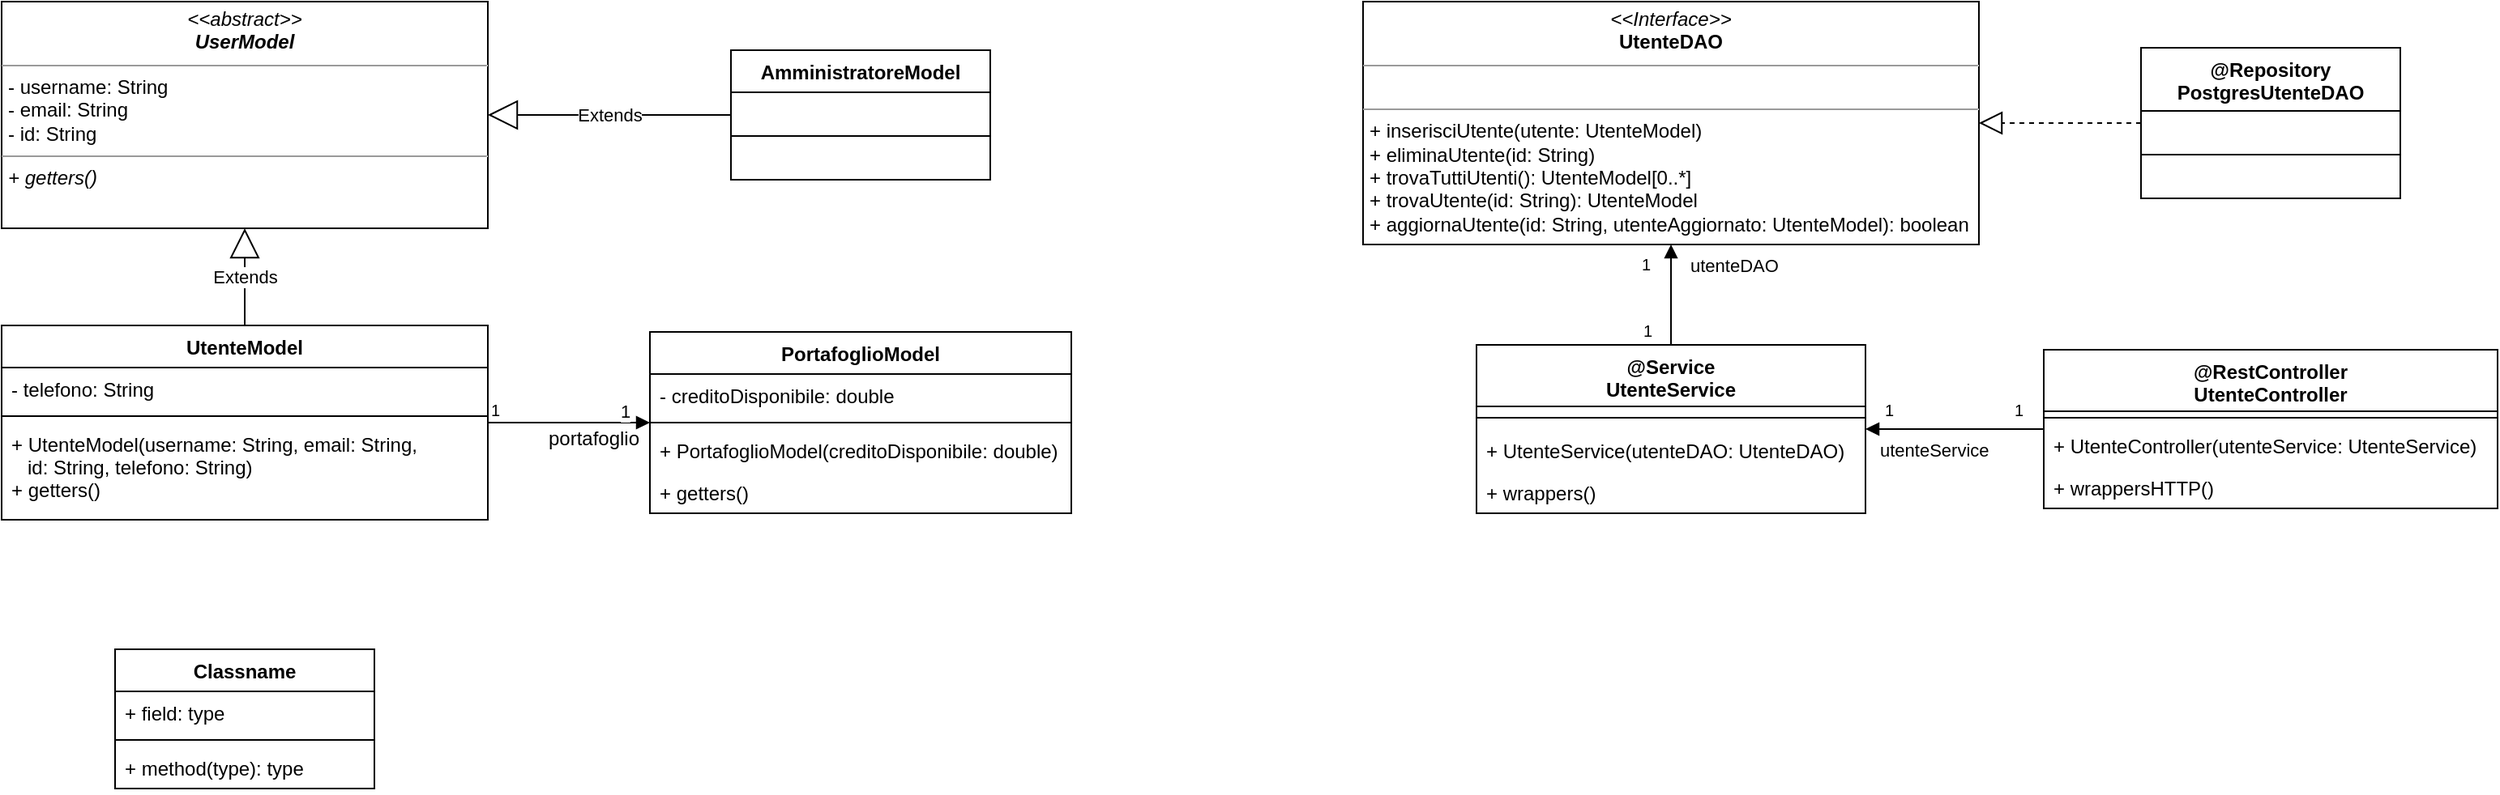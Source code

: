 <mxfile version="12.7.1" type="device"><diagram id="C5RBs43oDa-KdzZeNtuy" name="Page-1"><mxGraphModel dx="868" dy="457" grid="1" gridSize="10" guides="1" tooltips="1" connect="1" arrows="1" fold="1" page="1" pageScale="1" pageWidth="827" pageHeight="1169" math="0" shadow="0"><root><mxCell id="WIyWlLk6GJQsqaUBKTNV-0"/><mxCell id="WIyWlLk6GJQsqaUBKTNV-1" parent="WIyWlLk6GJQsqaUBKTNV-0"/><mxCell id="l21wUny0GsQWJFkxxes--2" value="&lt;p style=&quot;margin: 0px ; margin-top: 4px ; text-align: center&quot;&gt;&lt;i&gt;&amp;lt;&amp;lt;abstract&amp;gt;&amp;gt;&lt;/i&gt;&lt;br&gt;&lt;b&gt;&lt;i&gt;UserModel&lt;/i&gt;&lt;/b&gt;&lt;/p&gt;&lt;hr size=&quot;1&quot;&gt;&lt;p style=&quot;margin: 0px ; margin-left: 4px&quot;&gt;- username: String&lt;br&gt;- email: String&lt;/p&gt;&lt;p style=&quot;margin: 0px ; margin-left: 4px&quot;&gt;- id: String&lt;/p&gt;&lt;hr size=&quot;1&quot;&gt;&lt;p style=&quot;margin: 0px ; margin-left: 4px&quot;&gt;&lt;span&gt;&lt;i&gt;+ getters()&lt;/i&gt;&lt;/span&gt;&lt;br&gt;&lt;/p&gt;" style="verticalAlign=top;align=left;overflow=fill;fontSize=12;fontFamily=Helvetica;html=1;" vertex="1" parent="WIyWlLk6GJQsqaUBKTNV-1"><mxGeometry x="40" y="40" width="300" height="140" as="geometry"/></mxCell><mxCell id="l21wUny0GsQWJFkxxes--8" value="UtenteModel" style="swimlane;fontStyle=1;align=center;verticalAlign=top;childLayout=stackLayout;horizontal=1;startSize=26;horizontalStack=0;resizeParent=1;resizeParentMax=0;resizeLast=0;collapsible=1;marginBottom=0;" vertex="1" parent="WIyWlLk6GJQsqaUBKTNV-1"><mxGeometry x="40" y="240" width="300" height="120" as="geometry"/></mxCell><mxCell id="l21wUny0GsQWJFkxxes--9" value="- telefono: String" style="text;strokeColor=none;fillColor=none;align=left;verticalAlign=top;spacingLeft=4;spacingRight=4;overflow=hidden;rotatable=0;points=[[0,0.5],[1,0.5]];portConstraint=eastwest;" vertex="1" parent="l21wUny0GsQWJFkxxes--8"><mxGeometry y="26" width="300" height="26" as="geometry"/></mxCell><mxCell id="l21wUny0GsQWJFkxxes--10" value="" style="line;strokeWidth=1;fillColor=none;align=left;verticalAlign=middle;spacingTop=-1;spacingLeft=3;spacingRight=3;rotatable=0;labelPosition=right;points=[];portConstraint=eastwest;" vertex="1" parent="l21wUny0GsQWJFkxxes--8"><mxGeometry y="52" width="300" height="8" as="geometry"/></mxCell><mxCell id="l21wUny0GsQWJFkxxes--11" value="+ UtenteModel(username: String, email: String,&#10;   id: String, telefono: String)&#10;+ getters()" style="text;strokeColor=none;fillColor=none;align=left;verticalAlign=top;spacingLeft=4;spacingRight=4;overflow=hidden;rotatable=0;points=[[0,0.5],[1,0.5]];portConstraint=eastwest;" vertex="1" parent="l21wUny0GsQWJFkxxes--8"><mxGeometry y="60" width="300" height="60" as="geometry"/></mxCell><mxCell id="l21wUny0GsQWJFkxxes--19" value="PortafoglioModel" style="swimlane;fontStyle=1;align=center;verticalAlign=top;childLayout=stackLayout;horizontal=1;startSize=26;horizontalStack=0;resizeParent=1;resizeParentMax=0;resizeLast=0;collapsible=1;marginBottom=0;" vertex="1" parent="WIyWlLk6GJQsqaUBKTNV-1"><mxGeometry x="440" y="244" width="260" height="112" as="geometry"/></mxCell><mxCell id="l21wUny0GsQWJFkxxes--20" value="- creditoDisponibile: double" style="text;strokeColor=none;fillColor=none;align=left;verticalAlign=top;spacingLeft=4;spacingRight=4;overflow=hidden;rotatable=0;points=[[0,0.5],[1,0.5]];portConstraint=eastwest;" vertex="1" parent="l21wUny0GsQWJFkxxes--19"><mxGeometry y="26" width="260" height="26" as="geometry"/></mxCell><mxCell id="l21wUny0GsQWJFkxxes--21" value="" style="line;strokeWidth=1;fillColor=none;align=left;verticalAlign=middle;spacingTop=-1;spacingLeft=3;spacingRight=3;rotatable=0;labelPosition=right;points=[];portConstraint=eastwest;" vertex="1" parent="l21wUny0GsQWJFkxxes--19"><mxGeometry y="52" width="260" height="8" as="geometry"/></mxCell><mxCell id="l21wUny0GsQWJFkxxes--22" value="+ PortafoglioModel(creditoDisponibile: double)" style="text;strokeColor=none;fillColor=none;align=left;verticalAlign=top;spacingLeft=4;spacingRight=4;overflow=hidden;rotatable=0;points=[[0,0.5],[1,0.5]];portConstraint=eastwest;" vertex="1" parent="l21wUny0GsQWJFkxxes--19"><mxGeometry y="60" width="260" height="26" as="geometry"/></mxCell><mxCell id="l21wUny0GsQWJFkxxes--26" value="+ getters()" style="text;strokeColor=none;fillColor=none;align=left;verticalAlign=top;spacingLeft=4;spacingRight=4;overflow=hidden;rotatable=0;points=[[0,0.5],[1,0.5]];portConstraint=eastwest;" vertex="1" parent="l21wUny0GsQWJFkxxes--19"><mxGeometry y="86" width="260" height="26" as="geometry"/></mxCell><mxCell id="l21wUny0GsQWJFkxxes--25" value="Extends" style="endArrow=block;endSize=16;endFill=0;html=1;exitX=0.5;exitY=0;exitDx=0;exitDy=0;entryX=0.5;entryY=1;entryDx=0;entryDy=0;" edge="1" parent="WIyWlLk6GJQsqaUBKTNV-1" source="l21wUny0GsQWJFkxxes--8" target="l21wUny0GsQWJFkxxes--2"><mxGeometry width="160" relative="1" as="geometry"><mxPoint x="40" y="380" as="sourcePoint"/><mxPoint x="200" y="380" as="targetPoint"/></mxGeometry></mxCell><mxCell id="l21wUny0GsQWJFkxxes--31" value="1" style="endArrow=block;endFill=1;html=1;edgeStyle=orthogonalEdgeStyle;align=left;verticalAlign=top;" edge="1" parent="WIyWlLk6GJQsqaUBKTNV-1" source="l21wUny0GsQWJFkxxes--8" target="l21wUny0GsQWJFkxxes--19"><mxGeometry x="0.6" y="20" relative="1" as="geometry"><mxPoint x="350" y="400" as="sourcePoint"/><mxPoint x="510" y="400" as="targetPoint"/><mxPoint as="offset"/></mxGeometry></mxCell><mxCell id="l21wUny0GsQWJFkxxes--32" value="1" style="resizable=0;html=1;align=left;verticalAlign=bottom;labelBackgroundColor=#ffffff;fontSize=10;" connectable="0" vertex="1" parent="l21wUny0GsQWJFkxxes--31"><mxGeometry x="-1" relative="1" as="geometry"><mxPoint as="offset"/></mxGeometry></mxCell><mxCell id="l21wUny0GsQWJFkxxes--34" value="AmministratoreModel" style="swimlane;fontStyle=1;align=center;verticalAlign=top;childLayout=stackLayout;horizontal=1;startSize=26;horizontalStack=0;resizeParent=1;resizeParentMax=0;resizeLast=0;collapsible=1;marginBottom=0;" vertex="1" parent="WIyWlLk6GJQsqaUBKTNV-1"><mxGeometry x="490" y="70" width="160" height="80" as="geometry"/></mxCell><mxCell id="l21wUny0GsQWJFkxxes--36" value="" style="line;strokeWidth=1;fillColor=none;align=left;verticalAlign=middle;spacingTop=-1;spacingLeft=3;spacingRight=3;rotatable=0;labelPosition=right;points=[];portConstraint=eastwest;" vertex="1" parent="l21wUny0GsQWJFkxxes--34"><mxGeometry y="26" width="160" height="54" as="geometry"/></mxCell><mxCell id="l21wUny0GsQWJFkxxes--38" value="portafoglio" style="text;html=1;align=center;verticalAlign=middle;resizable=0;points=[];autosize=1;" vertex="1" parent="WIyWlLk6GJQsqaUBKTNV-1"><mxGeometry x="370" y="300" width="70" height="20" as="geometry"/></mxCell><mxCell id="l21wUny0GsQWJFkxxes--40" value="Extends" style="endArrow=block;endSize=16;endFill=0;html=1;" edge="1" parent="WIyWlLk6GJQsqaUBKTNV-1" source="l21wUny0GsQWJFkxxes--34" target="l21wUny0GsQWJFkxxes--2"><mxGeometry width="160" relative="1" as="geometry"><mxPoint x="490" y="90" as="sourcePoint"/><mxPoint x="650" y="90" as="targetPoint"/></mxGeometry></mxCell><mxCell id="l21wUny0GsQWJFkxxes--42" value="&lt;p style=&quot;margin: 0px ; margin-top: 4px ; text-align: center&quot;&gt;&lt;i&gt;&amp;lt;&amp;lt;Interface&amp;gt;&amp;gt;&lt;/i&gt;&lt;br&gt;&lt;b&gt;UtenteDAO&lt;/b&gt;&lt;/p&gt;&lt;hr size=&quot;1&quot;&gt;&lt;p style=&quot;margin: 0px ; margin-left: 4px&quot;&gt;&lt;br&gt;&lt;/p&gt;&lt;hr size=&quot;1&quot;&gt;&lt;p style=&quot;margin: 0px ; margin-left: 4px&quot;&gt;+ inserisciUtente(utente: UtenteModel)&lt;br&gt;+ eliminaUtente(id: String)&lt;/p&gt;&lt;p style=&quot;margin: 0px ; margin-left: 4px&quot;&gt;+ trovaTuttiUtenti(): UtenteModel[0..*]&lt;/p&gt;&lt;p style=&quot;margin: 0px ; margin-left: 4px&quot;&gt;+ trovaUtente(id: String): UtenteModel&lt;/p&gt;&lt;p style=&quot;margin: 0px ; margin-left: 4px&quot;&gt;+ aggiornaUtente(id: String, utenteAggiornato: UtenteModel): boolean&lt;/p&gt;" style="verticalAlign=top;align=left;overflow=fill;fontSize=12;fontFamily=Helvetica;html=1;" vertex="1" parent="WIyWlLk6GJQsqaUBKTNV-1"><mxGeometry x="880" y="40" width="380" height="150" as="geometry"/></mxCell><mxCell id="l21wUny0GsQWJFkxxes--43" value="@Repository&#10;PostgresUtenteDAO" style="swimlane;fontStyle=1;align=center;verticalAlign=top;childLayout=stackLayout;horizontal=1;startSize=39;horizontalStack=0;resizeParent=1;resizeParentMax=0;resizeLast=0;collapsible=1;marginBottom=0;" vertex="1" parent="WIyWlLk6GJQsqaUBKTNV-1"><mxGeometry x="1360" y="68.5" width="160" height="93" as="geometry"/></mxCell><mxCell id="l21wUny0GsQWJFkxxes--45" value="" style="line;strokeWidth=1;fillColor=none;align=left;verticalAlign=middle;spacingTop=-1;spacingLeft=3;spacingRight=3;rotatable=0;labelPosition=right;points=[];portConstraint=eastwest;" vertex="1" parent="l21wUny0GsQWJFkxxes--43"><mxGeometry y="39" width="160" height="54" as="geometry"/></mxCell><mxCell id="l21wUny0GsQWJFkxxes--48" value="" style="endArrow=block;dashed=1;endFill=0;endSize=12;html=1;" edge="1" parent="WIyWlLk6GJQsqaUBKTNV-1" source="l21wUny0GsQWJFkxxes--43" target="l21wUny0GsQWJFkxxes--42"><mxGeometry width="160" relative="1" as="geometry"><mxPoint x="1370" y="90" as="sourcePoint"/><mxPoint x="1530" y="90" as="targetPoint"/></mxGeometry></mxCell><mxCell id="l21wUny0GsQWJFkxxes--49" value="@Service&#10;UtenteService" style="swimlane;fontStyle=1;align=center;verticalAlign=top;childLayout=stackLayout;horizontal=1;startSize=38;horizontalStack=0;resizeParent=1;resizeParentMax=0;resizeLast=0;collapsible=1;marginBottom=0;" vertex="1" parent="WIyWlLk6GJQsqaUBKTNV-1"><mxGeometry x="950" y="252" width="240" height="104" as="geometry"/></mxCell><mxCell id="l21wUny0GsQWJFkxxes--51" value="" style="line;strokeWidth=1;fillColor=none;align=left;verticalAlign=middle;spacingTop=-1;spacingLeft=3;spacingRight=3;rotatable=0;labelPosition=right;points=[];portConstraint=eastwest;" vertex="1" parent="l21wUny0GsQWJFkxxes--49"><mxGeometry y="38" width="240" height="14" as="geometry"/></mxCell><mxCell id="l21wUny0GsQWJFkxxes--52" value="+ UtenteService(utenteDAO: UtenteDAO)" style="text;strokeColor=none;fillColor=none;align=left;verticalAlign=top;spacingLeft=4;spacingRight=4;overflow=hidden;rotatable=0;points=[[0,0.5],[1,0.5]];portConstraint=eastwest;" vertex="1" parent="l21wUny0GsQWJFkxxes--49"><mxGeometry y="52" width="240" height="26" as="geometry"/></mxCell><mxCell id="l21wUny0GsQWJFkxxes--57" value="+ wrappers()" style="text;strokeColor=none;fillColor=none;align=left;verticalAlign=top;spacingLeft=4;spacingRight=4;overflow=hidden;rotatable=0;points=[[0,0.5],[1,0.5]];portConstraint=eastwest;" vertex="1" parent="l21wUny0GsQWJFkxxes--49"><mxGeometry y="78" width="240" height="26" as="geometry"/></mxCell><mxCell id="l21wUny0GsQWJFkxxes--58" value="@RestController&#10;UtenteController" style="swimlane;fontStyle=1;align=center;verticalAlign=top;childLayout=stackLayout;horizontal=1;startSize=38;horizontalStack=0;resizeParent=1;resizeParentMax=0;resizeLast=0;collapsible=1;marginBottom=0;" vertex="1" parent="WIyWlLk6GJQsqaUBKTNV-1"><mxGeometry x="1300" y="255" width="280" height="98" as="geometry"/></mxCell><mxCell id="l21wUny0GsQWJFkxxes--60" value="" style="line;strokeWidth=1;fillColor=none;align=left;verticalAlign=middle;spacingTop=-1;spacingLeft=3;spacingRight=3;rotatable=0;labelPosition=right;points=[];portConstraint=eastwest;" vertex="1" parent="l21wUny0GsQWJFkxxes--58"><mxGeometry y="38" width="280" height="8" as="geometry"/></mxCell><mxCell id="l21wUny0GsQWJFkxxes--61" value="+ UtenteController(utenteService: UtenteService)" style="text;strokeColor=none;fillColor=none;align=left;verticalAlign=top;spacingLeft=4;spacingRight=4;overflow=hidden;rotatable=0;points=[[0,0.5],[1,0.5]];portConstraint=eastwest;" vertex="1" parent="l21wUny0GsQWJFkxxes--58"><mxGeometry y="46" width="280" height="26" as="geometry"/></mxCell><mxCell id="l21wUny0GsQWJFkxxes--62" value="+ wrappersHTTP()" style="text;strokeColor=none;fillColor=none;align=left;verticalAlign=top;spacingLeft=4;spacingRight=4;overflow=hidden;rotatable=0;points=[[0,0.5],[1,0.5]];portConstraint=eastwest;" vertex="1" parent="l21wUny0GsQWJFkxxes--58"><mxGeometry y="72" width="280" height="26" as="geometry"/></mxCell><mxCell id="l21wUny0GsQWJFkxxes--64" value="utenteDAO" style="endArrow=block;endFill=1;html=1;edgeStyle=orthogonalEdgeStyle;align=left;verticalAlign=top;" edge="1" parent="WIyWlLk6GJQsqaUBKTNV-1" source="l21wUny0GsQWJFkxxes--49" target="l21wUny0GsQWJFkxxes--42"><mxGeometry x="1" y="-10" relative="1" as="geometry"><mxPoint x="1110" y="260" as="sourcePoint"/><mxPoint x="1270" y="260" as="targetPoint"/><mxPoint as="offset"/></mxGeometry></mxCell><mxCell id="l21wUny0GsQWJFkxxes--65" value="1" style="resizable=0;html=1;align=left;verticalAlign=bottom;labelBackgroundColor=#ffffff;fontSize=10;" connectable="0" vertex="1" parent="l21wUny0GsQWJFkxxes--64"><mxGeometry x="-1" relative="1" as="geometry"><mxPoint x="-20" y="-42" as="offset"/></mxGeometry></mxCell><mxCell id="l21wUny0GsQWJFkxxes--66" value="utenteService" style="endArrow=block;endFill=1;html=1;edgeStyle=orthogonalEdgeStyle;align=left;verticalAlign=top;" edge="1" parent="WIyWlLk6GJQsqaUBKTNV-1" source="l21wUny0GsQWJFkxxes--58" target="l21wUny0GsQWJFkxxes--49"><mxGeometry x="0.882" relative="1" as="geometry"><mxPoint x="1260" y="380" as="sourcePoint"/><mxPoint x="1420" y="380" as="targetPoint"/><mxPoint as="offset"/></mxGeometry></mxCell><mxCell id="l21wUny0GsQWJFkxxes--67" value="1" style="resizable=0;html=1;align=left;verticalAlign=bottom;labelBackgroundColor=#ffffff;fontSize=10;" connectable="0" vertex="1" parent="l21wUny0GsQWJFkxxes--66"><mxGeometry x="-1" relative="1" as="geometry"><mxPoint x="-100" y="-4" as="offset"/></mxGeometry></mxCell><mxCell id="l21wUny0GsQWJFkxxes--70" value="1" style="resizable=0;html=1;align=left;verticalAlign=bottom;labelBackgroundColor=#ffffff;fontSize=10;" connectable="0" vertex="1" parent="WIyWlLk6GJQsqaUBKTNV-1"><mxGeometry x="1060" y="220" as="geometry"><mxPoint x="-9" y="31" as="offset"/></mxGeometry></mxCell><mxCell id="l21wUny0GsQWJFkxxes--71" value="1" style="resizable=0;html=1;align=left;verticalAlign=bottom;labelBackgroundColor=#ffffff;fontSize=10;" connectable="0" vertex="1" parent="WIyWlLk6GJQsqaUBKTNV-1"><mxGeometry x="1070" y="230" as="geometry"><mxPoint x="210" y="70" as="offset"/></mxGeometry></mxCell><mxCell id="l21wUny0GsQWJFkxxes--72" value="Classname" style="swimlane;fontStyle=1;align=center;verticalAlign=top;childLayout=stackLayout;horizontal=1;startSize=26;horizontalStack=0;resizeParent=1;resizeParentMax=0;resizeLast=0;collapsible=1;marginBottom=0;" vertex="1" parent="WIyWlLk6GJQsqaUBKTNV-1"><mxGeometry x="110" y="440" width="160" height="86" as="geometry"/></mxCell><mxCell id="l21wUny0GsQWJFkxxes--73" value="+ field: type" style="text;strokeColor=none;fillColor=none;align=left;verticalAlign=top;spacingLeft=4;spacingRight=4;overflow=hidden;rotatable=0;points=[[0,0.5],[1,0.5]];portConstraint=eastwest;" vertex="1" parent="l21wUny0GsQWJFkxxes--72"><mxGeometry y="26" width="160" height="26" as="geometry"/></mxCell><mxCell id="l21wUny0GsQWJFkxxes--74" value="" style="line;strokeWidth=1;fillColor=none;align=left;verticalAlign=middle;spacingTop=-1;spacingLeft=3;spacingRight=3;rotatable=0;labelPosition=right;points=[];portConstraint=eastwest;" vertex="1" parent="l21wUny0GsQWJFkxxes--72"><mxGeometry y="52" width="160" height="8" as="geometry"/></mxCell><mxCell id="l21wUny0GsQWJFkxxes--75" value="+ method(type): type" style="text;strokeColor=none;fillColor=none;align=left;verticalAlign=top;spacingLeft=4;spacingRight=4;overflow=hidden;rotatable=0;points=[[0,0.5],[1,0.5]];portConstraint=eastwest;" vertex="1" parent="l21wUny0GsQWJFkxxes--72"><mxGeometry y="60" width="160" height="26" as="geometry"/></mxCell></root></mxGraphModel></diagram></mxfile>